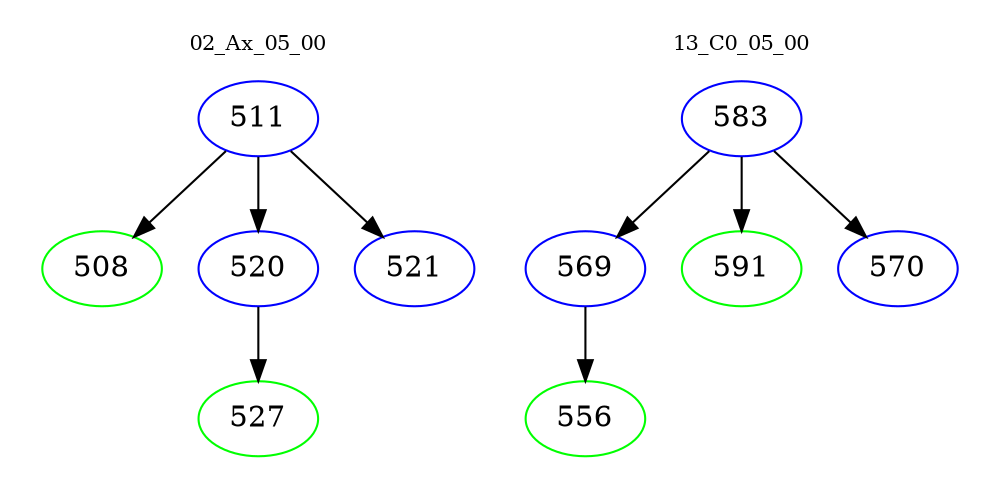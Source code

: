 digraph{
subgraph cluster_0 {
color = white
label = "02_Ax_05_00";
fontsize=10;
T0_511 [label="511", color="blue"]
T0_511 -> T0_508 [color="black"]
T0_508 [label="508", color="green"]
T0_511 -> T0_520 [color="black"]
T0_520 [label="520", color="blue"]
T0_520 -> T0_527 [color="black"]
T0_527 [label="527", color="green"]
T0_511 -> T0_521 [color="black"]
T0_521 [label="521", color="blue"]
}
subgraph cluster_1 {
color = white
label = "13_C0_05_00";
fontsize=10;
T1_583 [label="583", color="blue"]
T1_583 -> T1_569 [color="black"]
T1_569 [label="569", color="blue"]
T1_569 -> T1_556 [color="black"]
T1_556 [label="556", color="green"]
T1_583 -> T1_591 [color="black"]
T1_591 [label="591", color="green"]
T1_583 -> T1_570 [color="black"]
T1_570 [label="570", color="blue"]
}
}
